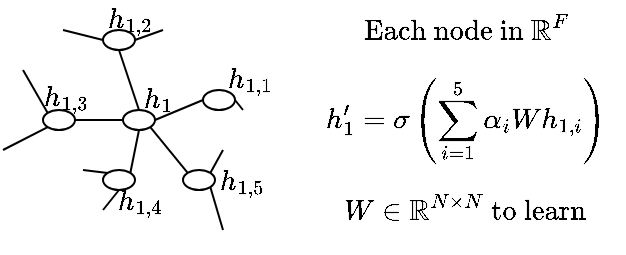 <mxfile version="19.0.3" type="device"><diagram id="y57DuUzpYQhuxqd-vwHu" name="Page-1"><mxGraphModel dx="982" dy="583" grid="1" gridSize="10" guides="1" tooltips="1" connect="1" arrows="1" fold="1" page="1" pageScale="1" pageWidth="1100" pageHeight="850" math="1" shadow="0"><root><mxCell id="0"/><mxCell id="1" parent="0"/><mxCell id="H0i5ThtdWG65-gk1L7Mg-47" value="" style="ellipse;whiteSpace=wrap;html=1;aspect=fixed;" parent="1" vertex="1"><mxGeometry x="407.5" y="30" width="16" height="10" as="geometry"/></mxCell><mxCell id="H0i5ThtdWG65-gk1L7Mg-48" value="" style="ellipse;whiteSpace=wrap;html=1;aspect=fixed;" parent="1" vertex="1"><mxGeometry x="417.5" y="70" width="16" height="10" as="geometry"/></mxCell><mxCell id="H0i5ThtdWG65-gk1L7Mg-49" value="" style="ellipse;whiteSpace=wrap;html=1;aspect=fixed;" parent="1" vertex="1"><mxGeometry x="377.5" y="70" width="16" height="10" as="geometry"/></mxCell><mxCell id="H0i5ThtdWG65-gk1L7Mg-50" value="" style="ellipse;whiteSpace=wrap;html=1;aspect=fixed;" parent="1" vertex="1"><mxGeometry x="457.5" y="60" width="16" height="10" as="geometry"/></mxCell><mxCell id="H0i5ThtdWG65-gk1L7Mg-51" value="" style="ellipse;whiteSpace=wrap;html=1;aspect=fixed;" parent="1" vertex="1"><mxGeometry x="407.5" y="100" width="16" height="10" as="geometry"/></mxCell><mxCell id="H0i5ThtdWG65-gk1L7Mg-52" value="" style="ellipse;whiteSpace=wrap;html=1;aspect=fixed;" parent="1" vertex="1"><mxGeometry x="447.5" y="100" width="16" height="10" as="geometry"/></mxCell><mxCell id="H0i5ThtdWG65-gk1L7Mg-53" value="" style="endArrow=none;html=1;rounded=0;entryX=1;entryY=1;entryDx=0;entryDy=0;exitX=0;exitY=0;exitDx=0;exitDy=0;" parent="1" source="H0i5ThtdWG65-gk1L7Mg-52" target="H0i5ThtdWG65-gk1L7Mg-48" edge="1"><mxGeometry width="50" height="50" relative="1" as="geometry"><mxPoint x="377.5" y="130" as="sourcePoint"/><mxPoint x="427.5" y="80" as="targetPoint"/></mxGeometry></mxCell><mxCell id="H0i5ThtdWG65-gk1L7Mg-54" value="" style="endArrow=none;html=1;rounded=0;entryX=1;entryY=0.5;entryDx=0;entryDy=0;exitX=0;exitY=0.5;exitDx=0;exitDy=0;" parent="1" source="H0i5ThtdWG65-gk1L7Mg-50" target="H0i5ThtdWG65-gk1L7Mg-48" edge="1"><mxGeometry width="50" height="50" relative="1" as="geometry"><mxPoint x="458.964" y="111.464" as="sourcePoint"/><mxPoint x="436.036" y="88.536" as="targetPoint"/></mxGeometry></mxCell><mxCell id="H0i5ThtdWG65-gk1L7Mg-55" value="" style="endArrow=none;html=1;rounded=0;entryX=0.5;entryY=0;entryDx=0;entryDy=0;exitX=0.5;exitY=1;exitDx=0;exitDy=0;" parent="1" source="H0i5ThtdWG65-gk1L7Mg-47" target="H0i5ThtdWG65-gk1L7Mg-48" edge="1"><mxGeometry width="50" height="50" relative="1" as="geometry"><mxPoint x="468.964" y="121.464" as="sourcePoint"/><mxPoint x="446.036" y="98.536" as="targetPoint"/></mxGeometry></mxCell><mxCell id="H0i5ThtdWG65-gk1L7Mg-56" value="" style="endArrow=none;html=1;rounded=0;entryX=1;entryY=0.5;entryDx=0;entryDy=0;exitX=0;exitY=0.5;exitDx=0;exitDy=0;" parent="1" source="H0i5ThtdWG65-gk1L7Mg-48" target="H0i5ThtdWG65-gk1L7Mg-49" edge="1"><mxGeometry width="50" height="50" relative="1" as="geometry"><mxPoint x="478.964" y="131.464" as="sourcePoint"/><mxPoint x="456.036" y="108.536" as="targetPoint"/></mxGeometry></mxCell><mxCell id="H0i5ThtdWG65-gk1L7Mg-57" value="" style="endArrow=none;html=1;rounded=0;entryX=1;entryY=0;entryDx=0;entryDy=0;exitX=0.5;exitY=1;exitDx=0;exitDy=0;" parent="1" source="H0i5ThtdWG65-gk1L7Mg-48" target="H0i5ThtdWG65-gk1L7Mg-51" edge="1"><mxGeometry width="50" height="50" relative="1" as="geometry"><mxPoint x="417.5" y="80" as="sourcePoint"/><mxPoint x="466.036" y="118.536" as="targetPoint"/></mxGeometry></mxCell><mxCell id="H0i5ThtdWG65-gk1L7Mg-58" value="" style="endArrow=none;html=1;rounded=0;entryX=1;entryY=1;entryDx=0;entryDy=0;" parent="1" target="H0i5ThtdWG65-gk1L7Mg-52" edge="1"><mxGeometry width="50" height="50" relative="1" as="geometry"><mxPoint x="467.5" y="130" as="sourcePoint"/><mxPoint x="476.036" y="128.536" as="targetPoint"/></mxGeometry></mxCell><mxCell id="H0i5ThtdWG65-gk1L7Mg-59" value="" style="endArrow=none;html=1;rounded=0;entryX=0.5;entryY=1;entryDx=0;entryDy=0;" parent="1" target="H0i5ThtdWG65-gk1L7Mg-51" edge="1"><mxGeometry width="50" height="50" relative="1" as="geometry"><mxPoint x="407.5" y="120" as="sourcePoint"/><mxPoint x="486.036" y="138.536" as="targetPoint"/></mxGeometry></mxCell><mxCell id="H0i5ThtdWG65-gk1L7Mg-60" value="" style="endArrow=none;html=1;rounded=0;entryX=0;entryY=0;entryDx=0;entryDy=0;" parent="1" target="H0i5ThtdWG65-gk1L7Mg-51" edge="1"><mxGeometry width="50" height="50" relative="1" as="geometry"><mxPoint x="397.5" y="100" as="sourcePoint"/><mxPoint x="496.036" y="148.536" as="targetPoint"/></mxGeometry></mxCell><mxCell id="H0i5ThtdWG65-gk1L7Mg-61" value="" style="endArrow=none;html=1;rounded=0;entryX=0;entryY=0;entryDx=0;entryDy=0;" parent="1" target="H0i5ThtdWG65-gk1L7Mg-49" edge="1"><mxGeometry width="50" height="50" relative="1" as="geometry"><mxPoint x="367.5" y="50" as="sourcePoint"/><mxPoint x="506.036" y="158.536" as="targetPoint"/></mxGeometry></mxCell><mxCell id="H0i5ThtdWG65-gk1L7Mg-62" value="" style="endArrow=none;html=1;rounded=0;entryX=0;entryY=1;entryDx=0;entryDy=0;" parent="1" target="H0i5ThtdWG65-gk1L7Mg-49" edge="1"><mxGeometry width="50" height="50" relative="1" as="geometry"><mxPoint x="357.5" y="90" as="sourcePoint"/><mxPoint x="516.036" y="168.536" as="targetPoint"/></mxGeometry></mxCell><mxCell id="H0i5ThtdWG65-gk1L7Mg-63" value="" style="endArrow=none;html=1;rounded=0;entryX=1;entryY=0.5;entryDx=0;entryDy=0;" parent="1" target="H0i5ThtdWG65-gk1L7Mg-50" edge="1"><mxGeometry width="50" height="50" relative="1" as="geometry"><mxPoint x="477.5" y="70" as="sourcePoint"/><mxPoint x="526.036" y="178.536" as="targetPoint"/></mxGeometry></mxCell><mxCell id="H0i5ThtdWG65-gk1L7Mg-64" value="" style="endArrow=none;html=1;rounded=0;entryX=1;entryY=0.5;entryDx=0;entryDy=0;" parent="1" target="H0i5ThtdWG65-gk1L7Mg-47" edge="1"><mxGeometry width="50" height="50" relative="1" as="geometry"><mxPoint x="437.5" y="30" as="sourcePoint"/><mxPoint x="536.036" y="188.536" as="targetPoint"/></mxGeometry></mxCell><mxCell id="H0i5ThtdWG65-gk1L7Mg-65" value="" style="endArrow=none;html=1;rounded=0;entryX=0;entryY=0.5;entryDx=0;entryDy=0;" parent="1" target="H0i5ThtdWG65-gk1L7Mg-47" edge="1"><mxGeometry width="50" height="50" relative="1" as="geometry"><mxPoint x="387.5" y="30" as="sourcePoint"/><mxPoint x="546.036" y="198.536" as="targetPoint"/></mxGeometry></mxCell><mxCell id="H0i5ThtdWG65-gk1L7Mg-66" value="" style="endArrow=none;html=1;rounded=0;entryX=1;entryY=0;entryDx=0;entryDy=0;" parent="1" target="H0i5ThtdWG65-gk1L7Mg-52" edge="1"><mxGeometry width="50" height="50" relative="1" as="geometry"><mxPoint x="467.5" y="90" as="sourcePoint"/><mxPoint x="556.036" y="208.536" as="targetPoint"/></mxGeometry></mxCell><mxCell id="H0i5ThtdWG65-gk1L7Mg-67" value="&lt;div&gt;&lt;font style=&quot;font-size: 12px&quot;&gt;$$\text{Each node in } \mathbb{R}^F$$&lt;/font&gt;&lt;/div&gt;" style="rounded=0;whiteSpace=wrap;html=1;strokeColor=none;" parent="1" vertex="1"><mxGeometry x="530" y="20" width="118" height="20" as="geometry"/></mxCell><mxCell id="H0i5ThtdWG65-gk1L7Mg-70" value="&lt;div&gt;$$h_1$$&lt;/div&gt;" style="rounded=0;whiteSpace=wrap;html=1;strokeColor=none;fillColor=none;" parent="1" vertex="1"><mxGeometry x="427.5" y="60" width="13.5" height="10" as="geometry"/></mxCell><mxCell id="H0i5ThtdWG65-gk1L7Mg-71" value="&lt;div&gt;$$h_{1,1}$$&lt;/div&gt;" style="rounded=0;whiteSpace=wrap;html=1;strokeColor=none;fillColor=none;" parent="1" vertex="1"><mxGeometry x="473.5" y="50" width="13.5" height="10" as="geometry"/></mxCell><mxCell id="H0i5ThtdWG65-gk1L7Mg-72" value="&lt;div&gt;$$h_{1,2}$$&lt;/div&gt;" style="rounded=0;whiteSpace=wrap;html=1;strokeColor=none;fillColor=none;" parent="1" vertex="1"><mxGeometry x="414" y="20" width="13.5" height="10" as="geometry"/></mxCell><mxCell id="H0i5ThtdWG65-gk1L7Mg-73" value="&lt;div&gt;$$h_{1,3}$$&lt;/div&gt;" style="rounded=0;whiteSpace=wrap;html=1;strokeColor=none;fillColor=none;" parent="1" vertex="1"><mxGeometry x="382" y="59" width="13.5" height="10" as="geometry"/></mxCell><mxCell id="H0i5ThtdWG65-gk1L7Mg-74" value="&lt;div&gt;$$h_{1,4}$$&lt;/div&gt;" style="rounded=0;whiteSpace=wrap;html=1;strokeColor=none;fillColor=none;" parent="1" vertex="1"><mxGeometry x="418.5" y="111" width="13.5" height="10" as="geometry"/></mxCell><mxCell id="H0i5ThtdWG65-gk1L7Mg-75" value="&lt;div&gt;$$h_{1,5}$$&lt;/div&gt;" style="rounded=0;whiteSpace=wrap;html=1;strokeColor=none;fillColor=none;" parent="1" vertex="1"><mxGeometry x="470" y="101" width="13.5" height="10" as="geometry"/></mxCell><mxCell id="H0i5ThtdWG65-gk1L7Mg-76" value="&lt;div&gt;$$h_{1}^{\prime} = \sigma \left( \sum_{i=1}^5\alpha_iWh_{1,i} \right)$$&lt;/div&gt;" style="rounded=0;whiteSpace=wrap;html=1;strokeColor=none;" parent="1" vertex="1"><mxGeometry x="530" y="65" width="118" height="20" as="geometry"/></mxCell><mxCell id="H0i5ThtdWG65-gk1L7Mg-77" value="$$W \in \mathbb{R}^{N\times N} \text{ to learn}$$" style="rounded=0;whiteSpace=wrap;html=1;strokeColor=none;" parent="1" vertex="1"><mxGeometry x="530" y="110" width="118" height="20" as="geometry"/></mxCell></root></mxGraphModel></diagram></mxfile>